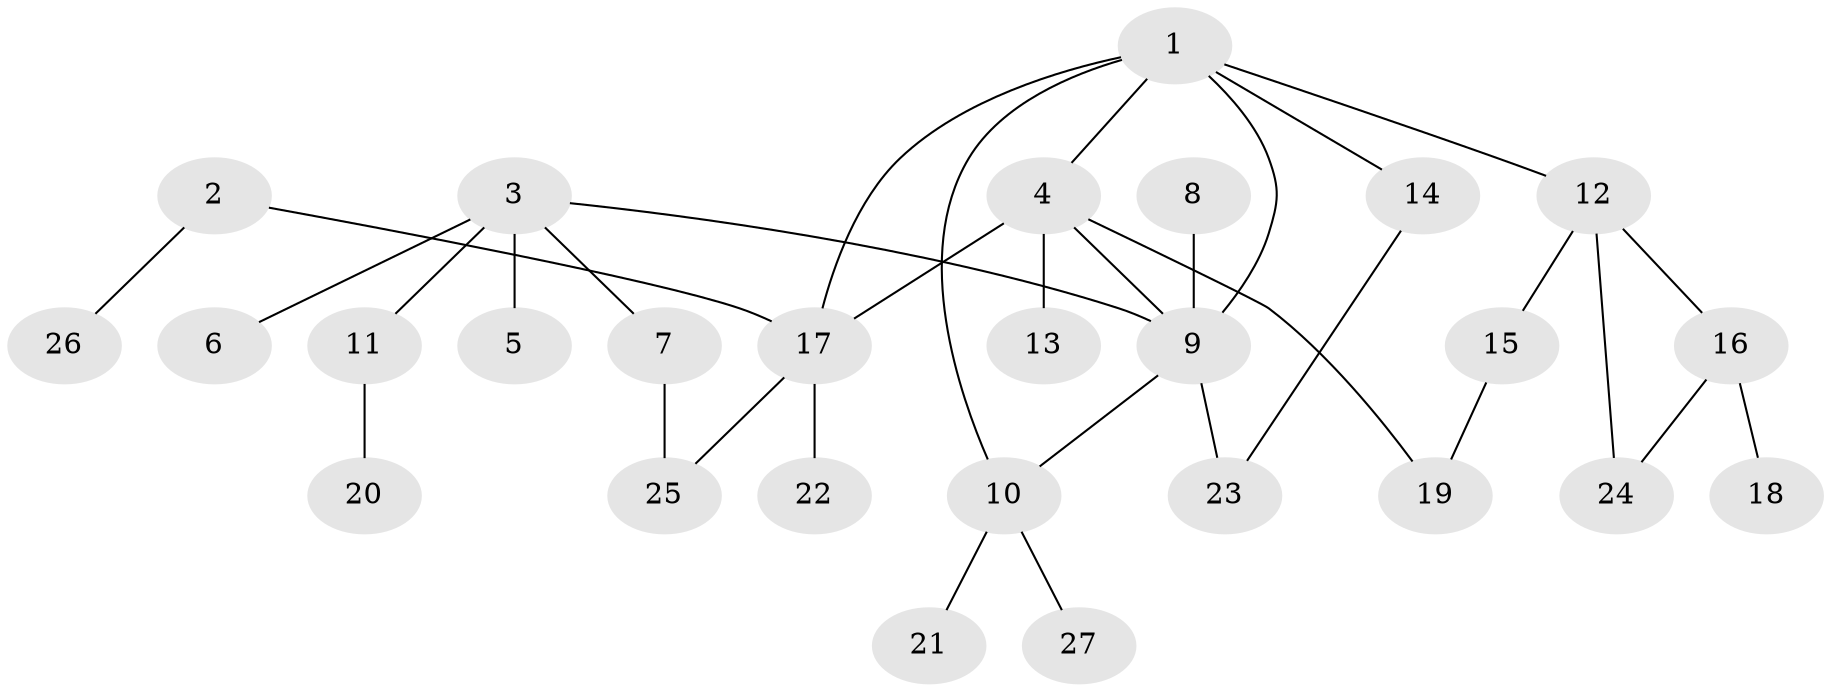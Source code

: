 // original degree distribution, {3: 0.18867924528301888, 6: 0.018867924528301886, 5: 0.07547169811320754, 4: 0.05660377358490566, 2: 0.2830188679245283, 1: 0.37735849056603776}
// Generated by graph-tools (version 1.1) at 2025/49/03/09/25 03:49:15]
// undirected, 27 vertices, 33 edges
graph export_dot {
graph [start="1"]
  node [color=gray90,style=filled];
  1;
  2;
  3;
  4;
  5;
  6;
  7;
  8;
  9;
  10;
  11;
  12;
  13;
  14;
  15;
  16;
  17;
  18;
  19;
  20;
  21;
  22;
  23;
  24;
  25;
  26;
  27;
  1 -- 4 [weight=1.0];
  1 -- 9 [weight=1.0];
  1 -- 10 [weight=1.0];
  1 -- 12 [weight=1.0];
  1 -- 14 [weight=1.0];
  1 -- 17 [weight=1.0];
  2 -- 17 [weight=1.0];
  2 -- 26 [weight=1.0];
  3 -- 5 [weight=1.0];
  3 -- 6 [weight=1.0];
  3 -- 7 [weight=1.0];
  3 -- 9 [weight=1.0];
  3 -- 11 [weight=1.0];
  4 -- 9 [weight=1.0];
  4 -- 13 [weight=1.0];
  4 -- 17 [weight=1.0];
  4 -- 19 [weight=1.0];
  7 -- 25 [weight=1.0];
  8 -- 9 [weight=1.0];
  9 -- 10 [weight=1.0];
  9 -- 23 [weight=1.0];
  10 -- 21 [weight=1.0];
  10 -- 27 [weight=1.0];
  11 -- 20 [weight=1.0];
  12 -- 15 [weight=1.0];
  12 -- 16 [weight=1.0];
  12 -- 24 [weight=1.0];
  14 -- 23 [weight=1.0];
  15 -- 19 [weight=1.0];
  16 -- 18 [weight=1.0];
  16 -- 24 [weight=1.0];
  17 -- 22 [weight=1.0];
  17 -- 25 [weight=1.0];
}
